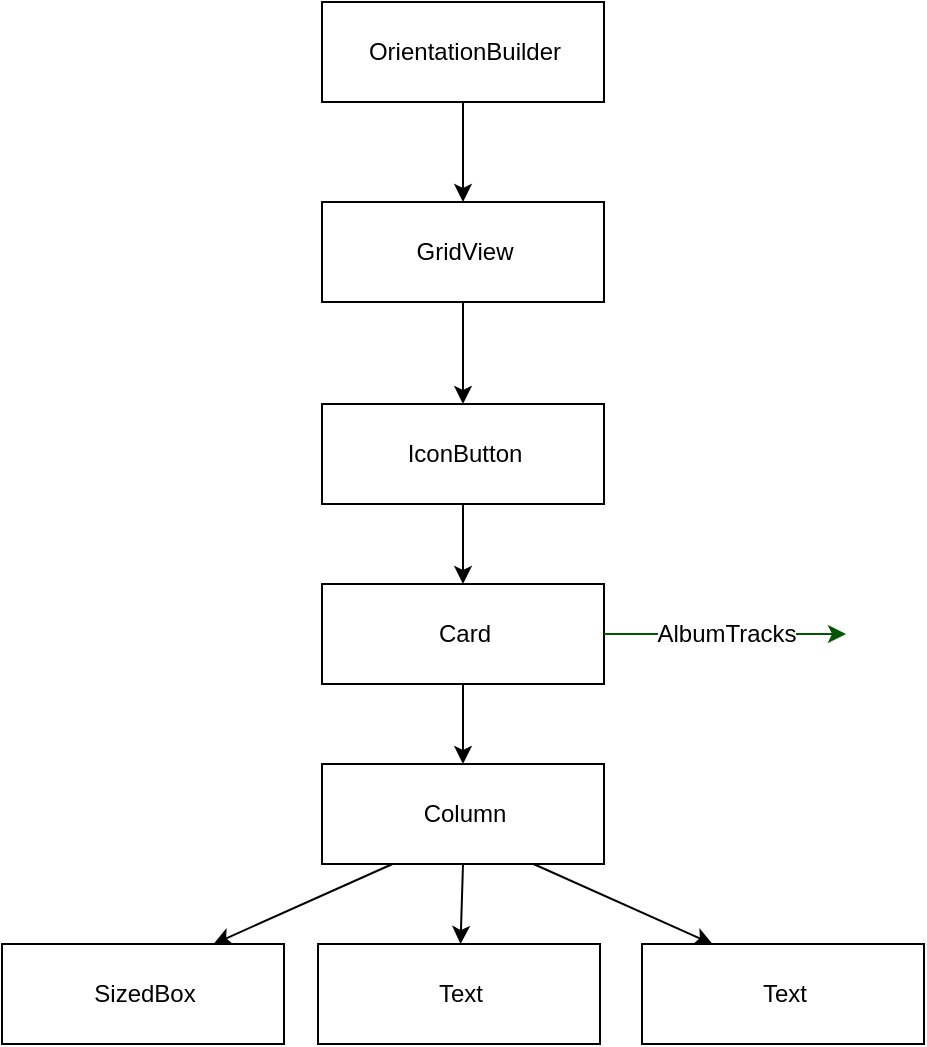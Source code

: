 <mxfile version="16.6.6" type="device"><diagram id="5P583w0aJttzJ-YqKNh2" name="Page-1"><mxGraphModel dx="1497" dy="821" grid="1" gridSize="10" guides="1" tooltips="1" connect="1" arrows="1" fold="1" page="1" pageScale="1" pageWidth="827" pageHeight="1169" math="0" shadow="0"><root><mxCell id="0"/><mxCell id="1" parent="0"/><mxCell id="v2lxInc_JL55TAg5lxIN-1" value="OrientationBuilder" style="html=1;" vertex="1" parent="1"><mxGeometry x="178" y="9" width="141" height="50" as="geometry"/></mxCell><mxCell id="v2lxInc_JL55TAg5lxIN-49" value="" style="edgeStyle=orthogonalEdgeStyle;rounded=0;orthogonalLoop=1;jettySize=auto;html=1;fontSize=12;startArrow=classic;startFill=1;endArrow=none;endFill=0;" edge="1" parent="1" source="v2lxInc_JL55TAg5lxIN-36" target="v2lxInc_JL55TAg5lxIN-1"><mxGeometry relative="1" as="geometry"/></mxCell><mxCell id="v2lxInc_JL55TAg5lxIN-36" value="GridView" style="html=1;" vertex="1" parent="1"><mxGeometry x="178" y="109" width="141" height="50" as="geometry"/></mxCell><mxCell id="v2lxInc_JL55TAg5lxIN-38" value="IconButton" style="html=1;" vertex="1" parent="1"><mxGeometry x="178" y="210" width="141" height="50" as="geometry"/></mxCell><mxCell id="v2lxInc_JL55TAg5lxIN-41" value="" style="endArrow=classic;html=1;rounded=0;fontSize=14;exitX=0.5;exitY=1;exitDx=0;exitDy=0;entryX=0.5;entryY=0;entryDx=0;entryDy=0;" edge="1" parent="1" source="v2lxInc_JL55TAg5lxIN-36" target="v2lxInc_JL55TAg5lxIN-38"><mxGeometry width="50" height="50" relative="1" as="geometry"><mxPoint x="88" y="139" as="sourcePoint"/><mxPoint x="88" y="189" as="targetPoint"/></mxGeometry></mxCell><mxCell id="v2lxInc_JL55TAg5lxIN-45" value="Card" style="html=1;" vertex="1" parent="1"><mxGeometry x="178" y="300" width="141" height="50" as="geometry"/></mxCell><mxCell id="v2lxInc_JL55TAg5lxIN-53" style="edgeStyle=orthogonalEdgeStyle;rounded=0;orthogonalLoop=1;jettySize=auto;html=1;fontSize=12;startArrow=classic;startFill=1;endArrow=none;endFill=0;" edge="1" parent="1" source="v2lxInc_JL55TAg5lxIN-46" target="v2lxInc_JL55TAg5lxIN-45"><mxGeometry relative="1" as="geometry"/></mxCell><mxCell id="v2lxInc_JL55TAg5lxIN-46" value="Column" style="html=1;" vertex="1" parent="1"><mxGeometry x="178" y="390" width="141" height="50" as="geometry"/></mxCell><mxCell id="v2lxInc_JL55TAg5lxIN-50" value="" style="endArrow=classic;html=1;rounded=0;fontSize=14;exitX=0.5;exitY=1;exitDx=0;exitDy=0;entryX=0.5;entryY=0;entryDx=0;entryDy=0;" edge="1" parent="1" source="v2lxInc_JL55TAg5lxIN-38" target="v2lxInc_JL55TAg5lxIN-45"><mxGeometry width="50" height="50" relative="1" as="geometry"><mxPoint x="608" y="350" as="sourcePoint"/><mxPoint x="608" y="400" as="targetPoint"/></mxGeometry></mxCell><mxCell id="v2lxInc_JL55TAg5lxIN-88" style="edgeStyle=none;rounded=0;orthogonalLoop=1;jettySize=auto;html=1;entryX=0.5;entryY=1;entryDx=0;entryDy=0;fontSize=12;startArrow=classic;startFill=1;endArrow=none;endFill=0;" edge="1" parent="1" source="v2lxInc_JL55TAg5lxIN-85" target="v2lxInc_JL55TAg5lxIN-46"><mxGeometry relative="1" as="geometry"/></mxCell><mxCell id="v2lxInc_JL55TAg5lxIN-85" value="Text" style="html=1;" vertex="1" parent="1"><mxGeometry x="176" y="480" width="141" height="50" as="geometry"/></mxCell><mxCell id="v2lxInc_JL55TAg5lxIN-90" style="edgeStyle=none;rounded=0;orthogonalLoop=1;jettySize=auto;html=1;entryX=0.25;entryY=1;entryDx=0;entryDy=0;fontSize=12;startArrow=classic;startFill=1;endArrow=none;endFill=0;exitX=0.75;exitY=0;exitDx=0;exitDy=0;" edge="1" parent="1" source="v2lxInc_JL55TAg5lxIN-86" target="v2lxInc_JL55TAg5lxIN-46"><mxGeometry relative="1" as="geometry"/></mxCell><mxCell id="v2lxInc_JL55TAg5lxIN-86" value="SizedBox" style="html=1;" vertex="1" parent="1"><mxGeometry x="18" y="480" width="141" height="50" as="geometry"/></mxCell><mxCell id="v2lxInc_JL55TAg5lxIN-89" style="edgeStyle=none;rounded=0;orthogonalLoop=1;jettySize=auto;html=1;entryX=0.75;entryY=1;entryDx=0;entryDy=0;fontSize=12;startArrow=classic;startFill=1;endArrow=none;endFill=0;exitX=0.25;exitY=0;exitDx=0;exitDy=0;" edge="1" parent="1" source="v2lxInc_JL55TAg5lxIN-87" target="v2lxInc_JL55TAg5lxIN-46"><mxGeometry relative="1" as="geometry"/></mxCell><mxCell id="v2lxInc_JL55TAg5lxIN-87" value="Text" style="html=1;" vertex="1" parent="1"><mxGeometry x="338" y="480" width="141" height="50" as="geometry"/></mxCell><mxCell id="v2lxInc_JL55TAg5lxIN-91" value="" style="endArrow=classic;html=1;rounded=0;fontSize=12;exitX=1;exitY=0.5;exitDx=0;exitDy=0;fillColor=#008a00;strokeColor=#005700;" edge="1" parent="1" source="v2lxInc_JL55TAg5lxIN-45"><mxGeometry relative="1" as="geometry"><mxPoint x="450" y="380" as="sourcePoint"/><mxPoint x="440" y="325" as="targetPoint"/></mxGeometry></mxCell><mxCell id="v2lxInc_JL55TAg5lxIN-92" value="AlbumTracks" style="edgeLabel;resizable=0;html=1;align=center;verticalAlign=middle;fontSize=12;" connectable="0" vertex="1" parent="v2lxInc_JL55TAg5lxIN-91"><mxGeometry relative="1" as="geometry"/></mxCell></root></mxGraphModel></diagram></mxfile>